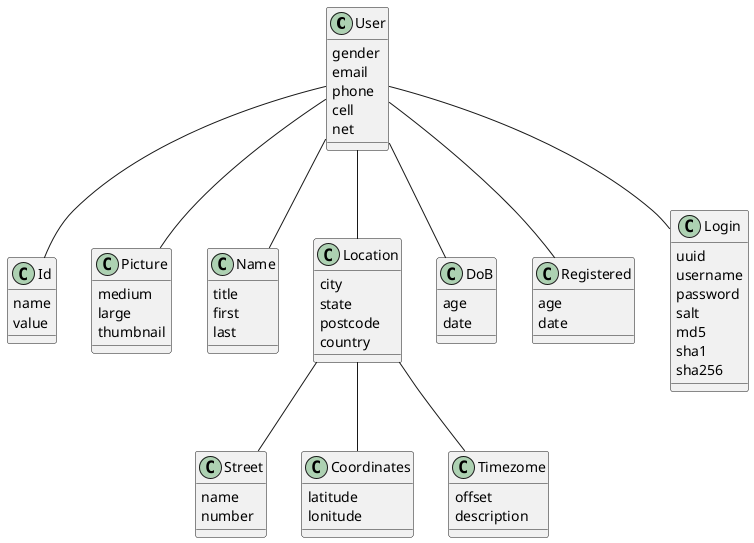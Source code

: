 @startuml

class User {
    gender
    email
    phone
    cell
    net
}

User -- Id

class Picture {
    medium
    large
    thumbnail
}

class Name {
    title
    first
    last
}

User -- Name

class Location {
    city
    state
    postcode
    country
}

User -- Location

class Street {
    name
    number
}

Location -- Street

class Coordinates {
    latitude
    lonitude
}

Location -- Coordinates

class Timezome {
    offset
    description
}

Location -- Timezome

class DoB {
    age
    date
}

User -- DoB

class Registered {
    age
    date
}

User -- Registered

class Id {
    name
    value
}

User --  Picture

class Login {
    uuid
    username
    password
    salt
    md5
    sha1
    sha256
}

User -- Login

@enduml